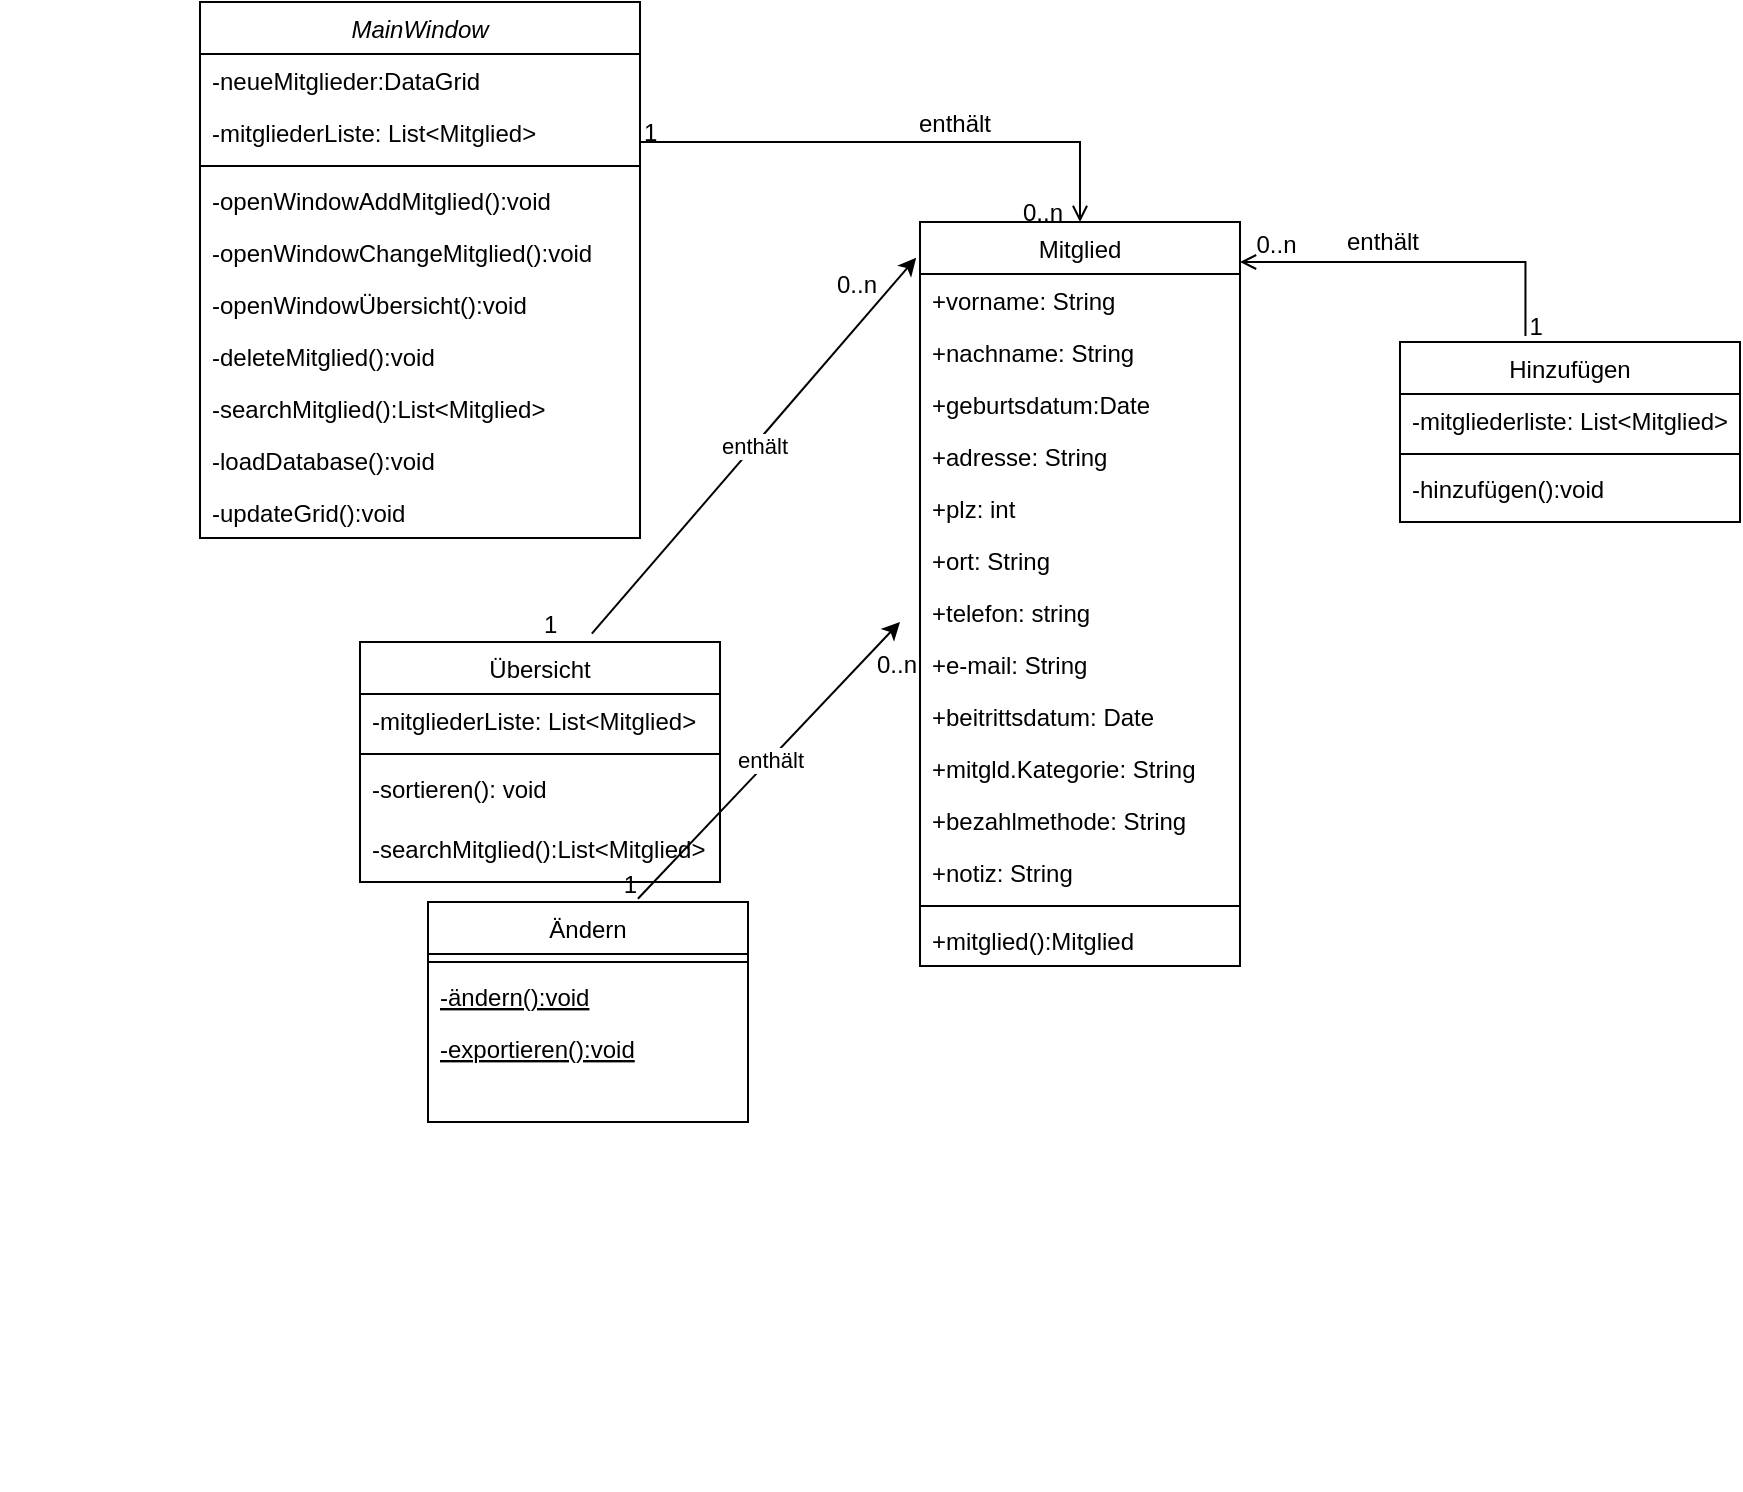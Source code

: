 <mxfile version="20.8.23" type="github"><diagram id="C5RBs43oDa-KdzZeNtuy" name="Page-1"><mxGraphModel dx="1434" dy="731" grid="1" gridSize="10" guides="1" tooltips="1" connect="1" arrows="1" fold="1" page="1" pageScale="1" pageWidth="827" pageHeight="1169" math="0" shadow="0"><root><mxCell id="WIyWlLk6GJQsqaUBKTNV-0"/><mxCell id="WIyWlLk6GJQsqaUBKTNV-1" parent="WIyWlLk6GJQsqaUBKTNV-0"/><mxCell id="zkfFHV4jXpPFQw0GAbJ--0" value="MainWindow" style="swimlane;fontStyle=2;align=center;verticalAlign=top;childLayout=stackLayout;horizontal=1;startSize=26;horizontalStack=0;resizeParent=1;resizeLast=0;collapsible=1;marginBottom=0;rounded=0;shadow=0;strokeWidth=1;" parent="WIyWlLk6GJQsqaUBKTNV-1" vertex="1"><mxGeometry x="220" y="120" width="220" height="268" as="geometry"><mxRectangle x="230" y="140" width="160" height="26" as="alternateBounds"/></mxGeometry></mxCell><mxCell id="zkfFHV4jXpPFQw0GAbJ--1" value="-neueMitglieder:DataGrid" style="text;align=left;verticalAlign=top;spacingLeft=4;spacingRight=4;overflow=hidden;rotatable=0;points=[[0,0.5],[1,0.5]];portConstraint=eastwest;" parent="zkfFHV4jXpPFQw0GAbJ--0" vertex="1"><mxGeometry y="26" width="220" height="26" as="geometry"/></mxCell><mxCell id="EO7_pBZaahGznq6tCcm0-46" value="-mitgliederListe: List&lt;Mitglied&gt;" style="text;align=left;verticalAlign=top;spacingLeft=4;spacingRight=4;overflow=hidden;rotatable=0;points=[[0,0.5],[1,0.5]];portConstraint=eastwest;" parent="zkfFHV4jXpPFQw0GAbJ--0" vertex="1"><mxGeometry y="52" width="220" height="26" as="geometry"/></mxCell><mxCell id="zkfFHV4jXpPFQw0GAbJ--4" value="" style="line;html=1;strokeWidth=1;align=left;verticalAlign=middle;spacingTop=-1;spacingLeft=3;spacingRight=3;rotatable=0;labelPosition=right;points=[];portConstraint=eastwest;" parent="zkfFHV4jXpPFQw0GAbJ--0" vertex="1"><mxGeometry y="78" width="220" height="8" as="geometry"/></mxCell><mxCell id="JxwK1rCuq7V7UosdaY6q-86" value="-openWindowAddMitglied():void" style="text;align=left;verticalAlign=top;spacingLeft=4;spacingRight=4;overflow=hidden;rotatable=0;points=[[0,0.5],[1,0.5]];portConstraint=eastwest;" parent="zkfFHV4jXpPFQw0GAbJ--0" vertex="1"><mxGeometry y="86" width="220" height="26" as="geometry"/></mxCell><mxCell id="EO7_pBZaahGznq6tCcm0-57" value="-openWindowChangeMitglied():void" style="text;align=left;verticalAlign=top;spacingLeft=4;spacingRight=4;overflow=hidden;rotatable=0;points=[[0,0.5],[1,0.5]];portConstraint=eastwest;" parent="zkfFHV4jXpPFQw0GAbJ--0" vertex="1"><mxGeometry y="112" width="220" height="26" as="geometry"/></mxCell><mxCell id="EO7_pBZaahGznq6tCcm0-76" value="-openWindowÜbersicht():void" style="text;align=left;verticalAlign=top;spacingLeft=4;spacingRight=4;overflow=hidden;rotatable=0;points=[[0,0.5],[1,0.5]];portConstraint=eastwest;" parent="zkfFHV4jXpPFQw0GAbJ--0" vertex="1"><mxGeometry y="138" width="220" height="26" as="geometry"/></mxCell><mxCell id="EO7_pBZaahGznq6tCcm0-77" value="-deleteMitglied():void" style="text;align=left;verticalAlign=top;spacingLeft=4;spacingRight=4;overflow=hidden;rotatable=0;points=[[0,0.5],[1,0.5]];portConstraint=eastwest;" parent="zkfFHV4jXpPFQw0GAbJ--0" vertex="1"><mxGeometry y="164" width="220" height="26" as="geometry"/></mxCell><mxCell id="EO7_pBZaahGznq6tCcm0-78" value="-searchMitglied():List&lt;Mitglied&gt;" style="text;align=left;verticalAlign=top;spacingLeft=4;spacingRight=4;overflow=hidden;rotatable=0;points=[[0,0.5],[1,0.5]];portConstraint=eastwest;" parent="zkfFHV4jXpPFQw0GAbJ--0" vertex="1"><mxGeometry y="190" width="220" height="26" as="geometry"/></mxCell><mxCell id="EABOxSXc6GhodF3MBJCD-0" value="-loadDatabase():void" style="text;align=left;verticalAlign=top;spacingLeft=4;spacingRight=4;overflow=hidden;rotatable=0;points=[[0,0.5],[1,0.5]];portConstraint=eastwest;" parent="zkfFHV4jXpPFQw0GAbJ--0" vertex="1"><mxGeometry y="216" width="220" height="26" as="geometry"/></mxCell><mxCell id="EABOxSXc6GhodF3MBJCD-1" value="-updateGrid():void" style="text;align=left;verticalAlign=top;spacingLeft=4;spacingRight=4;overflow=hidden;rotatable=0;points=[[0,0.5],[1,0.5]];portConstraint=eastwest;" parent="zkfFHV4jXpPFQw0GAbJ--0" vertex="1"><mxGeometry y="242" width="220" height="26" as="geometry"/></mxCell><mxCell id="zkfFHV4jXpPFQw0GAbJ--6" value="Ändern" style="swimlane;fontStyle=0;align=center;verticalAlign=top;childLayout=stackLayout;horizontal=1;startSize=26;horizontalStack=0;resizeParent=1;resizeLast=0;collapsible=1;marginBottom=0;rounded=0;shadow=0;strokeWidth=1;" parent="WIyWlLk6GJQsqaUBKTNV-1" vertex="1"><mxGeometry x="334" y="570" width="160" height="110" as="geometry"><mxRectangle x="130" y="380" width="160" height="26" as="alternateBounds"/></mxGeometry></mxCell><mxCell id="zkfFHV4jXpPFQw0GAbJ--9" value="" style="line;html=1;strokeWidth=1;align=left;verticalAlign=middle;spacingTop=-1;spacingLeft=3;spacingRight=3;rotatable=0;labelPosition=right;points=[];portConstraint=eastwest;" parent="zkfFHV4jXpPFQw0GAbJ--6" vertex="1"><mxGeometry y="26" width="160" height="8" as="geometry"/></mxCell><mxCell id="zkfFHV4jXpPFQw0GAbJ--10" value="-ändern():void" style="text;align=left;verticalAlign=top;spacingLeft=4;spacingRight=4;overflow=hidden;rotatable=0;points=[[0,0.5],[1,0.5]];portConstraint=eastwest;fontStyle=4" parent="zkfFHV4jXpPFQw0GAbJ--6" vertex="1"><mxGeometry y="34" width="160" height="26" as="geometry"/></mxCell><mxCell id="JxwK1rCuq7V7UosdaY6q-84" value="-exportieren():void" style="text;align=left;verticalAlign=top;spacingLeft=4;spacingRight=4;overflow=hidden;rotatable=0;points=[[0,0.5],[1,0.5]];portConstraint=eastwest;fontStyle=4" parent="zkfFHV4jXpPFQw0GAbJ--6" vertex="1"><mxGeometry y="60" width="160" height="24" as="geometry"/></mxCell><mxCell id="zkfFHV4jXpPFQw0GAbJ--13" value="Übersicht" style="swimlane;fontStyle=0;align=center;verticalAlign=top;childLayout=stackLayout;horizontal=1;startSize=26;horizontalStack=0;resizeParent=1;resizeLast=0;collapsible=1;marginBottom=0;rounded=0;shadow=0;strokeWidth=1;" parent="WIyWlLk6GJQsqaUBKTNV-1" vertex="1"><mxGeometry x="300" y="440" width="180" height="120" as="geometry"><mxRectangle x="340" y="380" width="170" height="26" as="alternateBounds"/></mxGeometry></mxCell><mxCell id="zkfFHV4jXpPFQw0GAbJ--14" value="-mitgliederListe: List&lt;Mitglied&gt;" style="text;align=left;verticalAlign=top;spacingLeft=4;spacingRight=4;overflow=hidden;rotatable=0;points=[[0,0.5],[1,0.5]];portConstraint=eastwest;" parent="zkfFHV4jXpPFQw0GAbJ--13" vertex="1"><mxGeometry y="26" width="180" height="26" as="geometry"/></mxCell><mxCell id="zkfFHV4jXpPFQw0GAbJ--15" value="" style="line;html=1;strokeWidth=1;align=left;verticalAlign=middle;spacingTop=-1;spacingLeft=3;spacingRight=3;rotatable=0;labelPosition=right;points=[];portConstraint=eastwest;" parent="zkfFHV4jXpPFQw0GAbJ--13" vertex="1"><mxGeometry y="52" width="180" height="8" as="geometry"/></mxCell><mxCell id="JxwK1rCuq7V7UosdaY6q-88" value="-sortieren(): void" style="text;align=left;verticalAlign=top;spacingLeft=4;spacingRight=4;overflow=hidden;rotatable=0;points=[[0,0.5],[1,0.5]];portConstraint=eastwest;" parent="zkfFHV4jXpPFQw0GAbJ--13" vertex="1"><mxGeometry y="60" width="180" height="30" as="geometry"/></mxCell><mxCell id="EO7_pBZaahGznq6tCcm0-79" value="-searchMitglied():List&lt;Mitglied&gt;" style="text;align=left;verticalAlign=top;spacingLeft=4;spacingRight=4;overflow=hidden;rotatable=0;points=[[0,0.5],[1,0.5]];portConstraint=eastwest;" parent="zkfFHV4jXpPFQw0GAbJ--13" vertex="1"><mxGeometry y="90" width="180" height="30" as="geometry"/></mxCell><mxCell id="zkfFHV4jXpPFQw0GAbJ--17" value="Hinzufügen" style="swimlane;fontStyle=0;align=center;verticalAlign=top;childLayout=stackLayout;horizontal=1;startSize=26;horizontalStack=0;resizeParent=1;resizeLast=0;collapsible=1;marginBottom=0;rounded=0;shadow=0;strokeWidth=1;" parent="WIyWlLk6GJQsqaUBKTNV-1" vertex="1"><mxGeometry x="820" y="290" width="170" height="90" as="geometry"><mxRectangle x="550" y="140" width="160" height="26" as="alternateBounds"/></mxGeometry></mxCell><mxCell id="zkfFHV4jXpPFQw0GAbJ--19" value="-mitgliederliste: List&lt;Mitglied&gt;" style="text;align=left;verticalAlign=top;spacingLeft=4;spacingRight=4;overflow=hidden;rotatable=0;points=[[0,0.5],[1,0.5]];portConstraint=eastwest;rounded=0;shadow=0;html=0;" parent="zkfFHV4jXpPFQw0GAbJ--17" vertex="1"><mxGeometry y="26" width="170" height="26" as="geometry"/></mxCell><mxCell id="zkfFHV4jXpPFQw0GAbJ--23" value="" style="line;html=1;strokeWidth=1;align=left;verticalAlign=middle;spacingTop=-1;spacingLeft=3;spacingRight=3;rotatable=0;labelPosition=right;points=[];portConstraint=eastwest;" parent="zkfFHV4jXpPFQw0GAbJ--17" vertex="1"><mxGeometry y="52" width="170" height="8" as="geometry"/></mxCell><mxCell id="JxwK1rCuq7V7UosdaY6q-83" value="-hinzufügen():void" style="text;align=left;verticalAlign=top;spacingLeft=4;spacingRight=4;overflow=hidden;rotatable=0;points=[[0,0.5],[1,0.5]];portConstraint=eastwest;rounded=0;shadow=0;html=0;" parent="zkfFHV4jXpPFQw0GAbJ--17" vertex="1"><mxGeometry y="60" width="170" height="26" as="geometry"/></mxCell><mxCell id="JxwK1rCuq7V7UosdaY6q-105" style="text;align=left;verticalAlign=top;spacingLeft=4;spacingRight=4;overflow=hidden;rotatable=0;points=[[0,0.5],[1,0.5]];portConstraint=eastwest;fontStyle=4" parent="WIyWlLk6GJQsqaUBKTNV-1" vertex="1"><mxGeometry x="120" y="840" width="160" height="24" as="geometry"/></mxCell><mxCell id="EO7_pBZaahGznq6tCcm0-30" value="Mitglied" style="swimlane;fontStyle=0;align=center;verticalAlign=top;childLayout=stackLayout;horizontal=1;startSize=26;horizontalStack=0;resizeParent=1;resizeLast=0;collapsible=1;marginBottom=0;rounded=0;shadow=0;strokeWidth=1;" parent="WIyWlLk6GJQsqaUBKTNV-1" vertex="1"><mxGeometry x="580" y="230" width="160" height="372" as="geometry"><mxRectangle x="550" y="140" width="160" height="26" as="alternateBounds"/></mxGeometry></mxCell><mxCell id="EO7_pBZaahGznq6tCcm0-31" value="+vorname: String" style="text;align=left;verticalAlign=top;spacingLeft=4;spacingRight=4;overflow=hidden;rotatable=0;points=[[0,0.5],[1,0.5]];portConstraint=eastwest;" parent="EO7_pBZaahGznq6tCcm0-30" vertex="1"><mxGeometry y="26" width="160" height="26" as="geometry"/></mxCell><mxCell id="EO7_pBZaahGznq6tCcm0-32" value="+nachname: String" style="text;align=left;verticalAlign=top;spacingLeft=4;spacingRight=4;overflow=hidden;rotatable=0;points=[[0,0.5],[1,0.5]];portConstraint=eastwest;rounded=0;shadow=0;html=0;" parent="EO7_pBZaahGznq6tCcm0-30" vertex="1"><mxGeometry y="52" width="160" height="26" as="geometry"/></mxCell><mxCell id="EO7_pBZaahGznq6tCcm0-33" value="+geburtsdatum:Date" style="text;align=left;verticalAlign=top;spacingLeft=4;spacingRight=4;overflow=hidden;rotatable=0;points=[[0,0.5],[1,0.5]];portConstraint=eastwest;rounded=0;shadow=0;html=0;" parent="EO7_pBZaahGznq6tCcm0-30" vertex="1"><mxGeometry y="78" width="160" height="26" as="geometry"/></mxCell><mxCell id="EO7_pBZaahGznq6tCcm0-34" value="+adresse: String" style="text;align=left;verticalAlign=top;spacingLeft=4;spacingRight=4;overflow=hidden;rotatable=0;points=[[0,0.5],[1,0.5]];portConstraint=eastwest;rounded=0;shadow=0;html=0;" parent="EO7_pBZaahGznq6tCcm0-30" vertex="1"><mxGeometry y="104" width="160" height="26" as="geometry"/></mxCell><mxCell id="EO7_pBZaahGznq6tCcm0-35" value="+plz: int" style="text;align=left;verticalAlign=top;spacingLeft=4;spacingRight=4;overflow=hidden;rotatable=0;points=[[0,0.5],[1,0.5]];portConstraint=eastwest;rounded=0;shadow=0;html=0;" parent="EO7_pBZaahGznq6tCcm0-30" vertex="1"><mxGeometry y="130" width="160" height="26" as="geometry"/></mxCell><mxCell id="EO7_pBZaahGznq6tCcm0-36" value="+ort: String" style="text;align=left;verticalAlign=top;spacingLeft=4;spacingRight=4;overflow=hidden;rotatable=0;points=[[0,0.5],[1,0.5]];portConstraint=eastwest;rounded=0;shadow=0;html=0;" parent="EO7_pBZaahGznq6tCcm0-30" vertex="1"><mxGeometry y="156" width="160" height="26" as="geometry"/></mxCell><mxCell id="EO7_pBZaahGznq6tCcm0-37" value="+telefon: string" style="text;align=left;verticalAlign=top;spacingLeft=4;spacingRight=4;overflow=hidden;rotatable=0;points=[[0,0.5],[1,0.5]];portConstraint=eastwest;rounded=0;shadow=0;html=0;aspect=fixed;" parent="EO7_pBZaahGznq6tCcm0-30" vertex="1"><mxGeometry y="182" width="160" height="26" as="geometry"/></mxCell><mxCell id="EO7_pBZaahGznq6tCcm0-38" value="+e-mail: String" style="text;align=left;verticalAlign=top;spacingLeft=4;spacingRight=4;overflow=hidden;rotatable=0;points=[[0,0.5],[1,0.5]];portConstraint=eastwest;rounded=0;shadow=0;html=0;" parent="EO7_pBZaahGznq6tCcm0-30" vertex="1"><mxGeometry y="208" width="160" height="26" as="geometry"/></mxCell><mxCell id="EO7_pBZaahGznq6tCcm0-39" value="+beitrittsdatum: Date" style="text;align=left;verticalAlign=top;spacingLeft=4;spacingRight=4;overflow=hidden;rotatable=0;points=[[0,0.5],[1,0.5]];portConstraint=eastwest;rounded=0;shadow=0;html=0;" parent="EO7_pBZaahGznq6tCcm0-30" vertex="1"><mxGeometry y="234" width="160" height="26" as="geometry"/></mxCell><mxCell id="EO7_pBZaahGznq6tCcm0-40" value="+mitgld.Kategorie: String" style="text;align=left;verticalAlign=top;spacingLeft=4;spacingRight=4;overflow=hidden;rotatable=0;points=[[0,0.5],[1,0.5]];portConstraint=eastwest;rounded=0;shadow=0;html=0;" parent="EO7_pBZaahGznq6tCcm0-30" vertex="1"><mxGeometry y="260" width="160" height="26" as="geometry"/></mxCell><mxCell id="EO7_pBZaahGznq6tCcm0-41" value="+bezahlmethode: String" style="text;align=left;verticalAlign=top;spacingLeft=4;spacingRight=4;overflow=hidden;rotatable=0;points=[[0,0.5],[1,0.5]];portConstraint=eastwest;rounded=0;shadow=0;html=0;" parent="EO7_pBZaahGznq6tCcm0-30" vertex="1"><mxGeometry y="286" width="160" height="26" as="geometry"/></mxCell><mxCell id="EO7_pBZaahGznq6tCcm0-42" value="+notiz: String" style="text;align=left;verticalAlign=top;spacingLeft=4;spacingRight=4;overflow=hidden;rotatable=0;points=[[0,0.5],[1,0.5]];portConstraint=eastwest;rounded=0;shadow=0;html=0;" parent="EO7_pBZaahGznq6tCcm0-30" vertex="1"><mxGeometry y="312" width="160" height="26" as="geometry"/></mxCell><mxCell id="EO7_pBZaahGznq6tCcm0-43" value="" style="line;html=1;strokeWidth=1;align=left;verticalAlign=middle;spacingTop=-1;spacingLeft=3;spacingRight=3;rotatable=0;labelPosition=right;points=[];portConstraint=eastwest;" parent="EO7_pBZaahGznq6tCcm0-30" vertex="1"><mxGeometry y="338" width="160" height="8" as="geometry"/></mxCell><mxCell id="EO7_pBZaahGznq6tCcm0-44" value="+mitglied():Mitglied" style="text;align=left;verticalAlign=top;spacingLeft=4;spacingRight=4;overflow=hidden;rotatable=0;points=[[0,0.5],[1,0.5]];portConstraint=eastwest;rounded=0;shadow=0;html=0;" parent="EO7_pBZaahGznq6tCcm0-30" vertex="1"><mxGeometry y="346" width="160" height="26" as="geometry"/></mxCell><mxCell id="EO7_pBZaahGznq6tCcm0-52" value="" style="endArrow=open;shadow=0;strokeWidth=1;rounded=0;endFill=1;edgeStyle=elbowEdgeStyle;elbow=vertical;exitX=1;exitY=0.692;exitDx=0;exitDy=0;exitPerimeter=0;" parent="WIyWlLk6GJQsqaUBKTNV-1" source="EO7_pBZaahGznq6tCcm0-46" target="EO7_pBZaahGznq6tCcm0-30" edge="1"><mxGeometry x="0.5" y="41" relative="1" as="geometry"><mxPoint x="420" y="190" as="sourcePoint"/><mxPoint x="500" y="190" as="targetPoint"/><mxPoint x="-40" y="32" as="offset"/><Array as="points"><mxPoint x="400" y="190"/><mxPoint x="520" y="210"/></Array></mxGeometry></mxCell><mxCell id="EO7_pBZaahGznq6tCcm0-53" value="1" style="resizable=0;align=left;verticalAlign=bottom;labelBackgroundColor=none;fontSize=12;" parent="EO7_pBZaahGznq6tCcm0-52" connectable="0" vertex="1"><mxGeometry x="-1" relative="1" as="geometry"><mxPoint y="4" as="offset"/></mxGeometry></mxCell><mxCell id="EO7_pBZaahGznq6tCcm0-54" value="0..n" style="resizable=0;align=right;verticalAlign=bottom;labelBackgroundColor=none;fontSize=12;" parent="EO7_pBZaahGznq6tCcm0-52" connectable="0" vertex="1"><mxGeometry x="1" relative="1" as="geometry"><mxPoint x="-7" y="4" as="offset"/></mxGeometry></mxCell><mxCell id="EO7_pBZaahGznq6tCcm0-55" value="enthält" style="text;html=1;resizable=0;points=[];;align=center;verticalAlign=middle;labelBackgroundColor=none;rounded=0;shadow=0;strokeWidth=1;fontSize=12;" parent="EO7_pBZaahGznq6tCcm0-52" vertex="1" connectable="0"><mxGeometry x="0.5" y="49" relative="1" as="geometry"><mxPoint x="-38" y="40" as="offset"/></mxGeometry></mxCell><mxCell id="EO7_pBZaahGznq6tCcm0-63" value="" style="endArrow=open;shadow=0;strokeWidth=1;rounded=0;endFill=1;edgeStyle=elbowEdgeStyle;elbow=vertical;exitX=0.369;exitY=-0.033;exitDx=0;exitDy=0;exitPerimeter=0;" parent="WIyWlLk6GJQsqaUBKTNV-1" source="zkfFHV4jXpPFQw0GAbJ--17" edge="1"><mxGeometry x="0.5" y="41" relative="1" as="geometry"><mxPoint x="880" y="220" as="sourcePoint"/><mxPoint x="740" y="250" as="targetPoint"/><mxPoint x="-40" y="32" as="offset"/><Array as="points"><mxPoint x="830" y="250"/><mxPoint x="790" y="170"/></Array></mxGeometry></mxCell><mxCell id="EO7_pBZaahGznq6tCcm0-64" value="1" style="resizable=0;align=left;verticalAlign=bottom;labelBackgroundColor=none;fontSize=12;" parent="EO7_pBZaahGznq6tCcm0-63" connectable="0" vertex="1"><mxGeometry x="-1" relative="1" as="geometry"><mxPoint y="4" as="offset"/></mxGeometry></mxCell><mxCell id="EO7_pBZaahGznq6tCcm0-65" value="0..n" style="resizable=0;align=right;verticalAlign=bottom;labelBackgroundColor=none;fontSize=12;" parent="EO7_pBZaahGznq6tCcm0-63" connectable="0" vertex="1"><mxGeometry x="1" relative="1" as="geometry"><mxPoint x="30" as="offset"/></mxGeometry></mxCell><mxCell id="EO7_pBZaahGznq6tCcm0-66" value="enthält" style="text;html=1;resizable=0;points=[];;align=center;verticalAlign=middle;labelBackgroundColor=none;rounded=0;shadow=0;strokeWidth=1;fontSize=12;" parent="EO7_pBZaahGznq6tCcm0-63" vertex="1" connectable="0"><mxGeometry x="0.5" y="49" relative="1" as="geometry"><mxPoint x="26" y="-59" as="offset"/></mxGeometry></mxCell><mxCell id="EO7_pBZaahGznq6tCcm0-68" value="enthält" style="endArrow=classic;html=1;rounded=0;exitX=0.644;exitY=-0.035;exitDx=0;exitDy=0;exitPerimeter=0;entryX=-0.012;entryY=0.048;entryDx=0;entryDy=0;entryPerimeter=0;" parent="WIyWlLk6GJQsqaUBKTNV-1" source="zkfFHV4jXpPFQw0GAbJ--13" target="EO7_pBZaahGznq6tCcm0-30" edge="1"><mxGeometry width="50" height="50" relative="1" as="geometry"><mxPoint x="390" y="380" as="sourcePoint"/><mxPoint x="500" y="410" as="targetPoint"/></mxGeometry></mxCell><mxCell id="EO7_pBZaahGznq6tCcm0-69" value="0..n" style="resizable=0;align=right;verticalAlign=bottom;labelBackgroundColor=none;fontSize=12;" parent="WIyWlLk6GJQsqaUBKTNV-1" connectable="0" vertex="1"><mxGeometry x="560.004" y="270" as="geometry"/></mxCell><mxCell id="EO7_pBZaahGznq6tCcm0-70" value="1" style="resizable=0;align=left;verticalAlign=bottom;labelBackgroundColor=none;fontSize=12;" parent="WIyWlLk6GJQsqaUBKTNV-1" connectable="0" vertex="1"><mxGeometry x="390" y="440.004" as="geometry"/></mxCell><mxCell id="EO7_pBZaahGznq6tCcm0-72" value="enthält" style="endArrow=classic;html=1;rounded=0;exitX=0.656;exitY=-0.015;exitDx=0;exitDy=0;exitPerimeter=0;" parent="WIyWlLk6GJQsqaUBKTNV-1" source="zkfFHV4jXpPFQw0GAbJ--6" edge="1"><mxGeometry width="50" height="50" relative="1" as="geometry"><mxPoint x="390" y="580" as="sourcePoint"/><mxPoint x="570" y="430" as="targetPoint"/></mxGeometry></mxCell><mxCell id="EO7_pBZaahGznq6tCcm0-73" value="0..n" style="resizable=0;align=right;verticalAlign=bottom;labelBackgroundColor=none;fontSize=12;" parent="WIyWlLk6GJQsqaUBKTNV-1" connectable="0" vertex="1"><mxGeometry x="580.004" y="460" as="geometry"/></mxCell><mxCell id="EO7_pBZaahGznq6tCcm0-75" value="1" style="resizable=0;align=right;verticalAlign=bottom;labelBackgroundColor=none;fontSize=12;" parent="WIyWlLk6GJQsqaUBKTNV-1" connectable="0" vertex="1"><mxGeometry x="440.004" y="570" as="geometry"/></mxCell></root></mxGraphModel></diagram></mxfile>